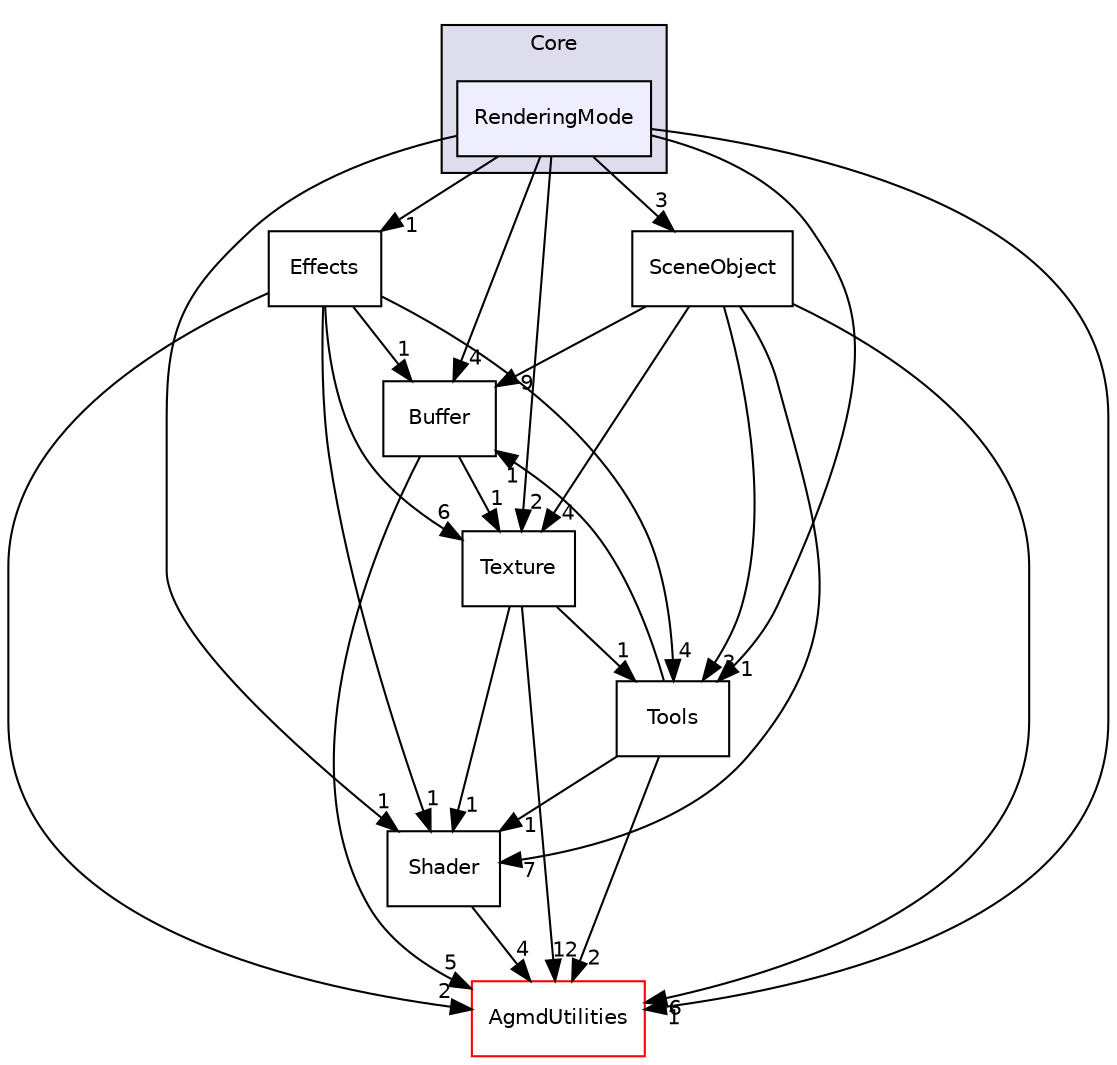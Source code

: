 digraph "src/Agmd3D/Core/RenderingMode" {
  compound=true
  node [ fontsize="10", fontname="Helvetica"];
  edge [ labelfontsize="10", labelfontname="Helvetica"];
  subgraph clusterdir_b3e9ade9c04b4b48621f7755b7dfe0ba {
    graph [ bgcolor="#ddddee", pencolor="black", label="Core" fontname="Helvetica", fontsize="10", URL="dir_b3e9ade9c04b4b48621f7755b7dfe0ba.html"]
  dir_d2cbebda31794872d2f9258e55d8092d [shape=box, label="RenderingMode", style="filled", fillcolor="#eeeeff", pencolor="black", URL="dir_d2cbebda31794872d2f9258e55d8092d.html"];
  }
  dir_80ecb26c22e3b4686954a80c7d4a6114 [shape=box label="Shader" URL="dir_80ecb26c22e3b4686954a80c7d4a6114.html"];
  dir_000cfdc44c01edba0ab339a542678d03 [shape=box label="Buffer" URL="dir_000cfdc44c01edba0ab339a542678d03.html"];
  dir_208e29b3766f8ea5d0eb3d297d0f7b1a [shape=box label="Effects" URL="dir_208e29b3766f8ea5d0eb3d297d0f7b1a.html"];
  dir_cca31f67a602b23ef1baf6834595729f [shape=box label="SceneObject" URL="dir_cca31f67a602b23ef1baf6834595729f.html"];
  dir_c11272a1c791afc0e19bc74f6f6797fb [shape=box label="AgmdUtilities" fillcolor="white" style="filled" color="red" URL="dir_c11272a1c791afc0e19bc74f6f6797fb.html"];
  dir_7a753a22e7bf4916eb9b8abecd6ffc90 [shape=box label="Tools" URL="dir_7a753a22e7bf4916eb9b8abecd6ffc90.html"];
  dir_eb6b5f21eb591a506f00736d10485246 [shape=box label="Texture" URL="dir_eb6b5f21eb591a506f00736d10485246.html"];
  dir_80ecb26c22e3b4686954a80c7d4a6114->dir_c11272a1c791afc0e19bc74f6f6797fb [headlabel="4", labeldistance=1.5 headhref="dir_000016_000034.html"];
  dir_000cfdc44c01edba0ab339a542678d03->dir_c11272a1c791afc0e19bc74f6f6797fb [headlabel="5", labeldistance=1.5 headhref="dir_000008_000034.html"];
  dir_000cfdc44c01edba0ab339a542678d03->dir_eb6b5f21eb591a506f00736d10485246 [headlabel="1", labeldistance=1.5 headhref="dir_000008_000017.html"];
  dir_208e29b3766f8ea5d0eb3d297d0f7b1a->dir_80ecb26c22e3b4686954a80c7d4a6114 [headlabel="1", labeldistance=1.5 headhref="dir_000010_000016.html"];
  dir_208e29b3766f8ea5d0eb3d297d0f7b1a->dir_000cfdc44c01edba0ab339a542678d03 [headlabel="1", labeldistance=1.5 headhref="dir_000010_000008.html"];
  dir_208e29b3766f8ea5d0eb3d297d0f7b1a->dir_c11272a1c791afc0e19bc74f6f6797fb [headlabel="2", labeldistance=1.5 headhref="dir_000010_000034.html"];
  dir_208e29b3766f8ea5d0eb3d297d0f7b1a->dir_7a753a22e7bf4916eb9b8abecd6ffc90 [headlabel="4", labeldistance=1.5 headhref="dir_000010_000018.html"];
  dir_208e29b3766f8ea5d0eb3d297d0f7b1a->dir_eb6b5f21eb591a506f00736d10485246 [headlabel="6", labeldistance=1.5 headhref="dir_000010_000017.html"];
  dir_cca31f67a602b23ef1baf6834595729f->dir_80ecb26c22e3b4686954a80c7d4a6114 [headlabel="7", labeldistance=1.5 headhref="dir_000015_000016.html"];
  dir_cca31f67a602b23ef1baf6834595729f->dir_000cfdc44c01edba0ab339a542678d03 [headlabel="9", labeldistance=1.5 headhref="dir_000015_000008.html"];
  dir_cca31f67a602b23ef1baf6834595729f->dir_c11272a1c791afc0e19bc74f6f6797fb [headlabel="6", labeldistance=1.5 headhref="dir_000015_000034.html"];
  dir_cca31f67a602b23ef1baf6834595729f->dir_7a753a22e7bf4916eb9b8abecd6ffc90 [headlabel="3", labeldistance=1.5 headhref="dir_000015_000018.html"];
  dir_cca31f67a602b23ef1baf6834595729f->dir_eb6b5f21eb591a506f00736d10485246 [headlabel="4", labeldistance=1.5 headhref="dir_000015_000017.html"];
  dir_d2cbebda31794872d2f9258e55d8092d->dir_80ecb26c22e3b4686954a80c7d4a6114 [headlabel="1", labeldistance=1.5 headhref="dir_000012_000016.html"];
  dir_d2cbebda31794872d2f9258e55d8092d->dir_000cfdc44c01edba0ab339a542678d03 [headlabel="4", labeldistance=1.5 headhref="dir_000012_000008.html"];
  dir_d2cbebda31794872d2f9258e55d8092d->dir_208e29b3766f8ea5d0eb3d297d0f7b1a [headlabel="1", labeldistance=1.5 headhref="dir_000012_000010.html"];
  dir_d2cbebda31794872d2f9258e55d8092d->dir_cca31f67a602b23ef1baf6834595729f [headlabel="3", labeldistance=1.5 headhref="dir_000012_000015.html"];
  dir_d2cbebda31794872d2f9258e55d8092d->dir_c11272a1c791afc0e19bc74f6f6797fb [headlabel="1", labeldistance=1.5 headhref="dir_000012_000034.html"];
  dir_d2cbebda31794872d2f9258e55d8092d->dir_7a753a22e7bf4916eb9b8abecd6ffc90 [headlabel="1", labeldistance=1.5 headhref="dir_000012_000018.html"];
  dir_d2cbebda31794872d2f9258e55d8092d->dir_eb6b5f21eb591a506f00736d10485246 [headlabel="2", labeldistance=1.5 headhref="dir_000012_000017.html"];
  dir_7a753a22e7bf4916eb9b8abecd6ffc90->dir_80ecb26c22e3b4686954a80c7d4a6114 [headlabel="1", labeldistance=1.5 headhref="dir_000018_000016.html"];
  dir_7a753a22e7bf4916eb9b8abecd6ffc90->dir_000cfdc44c01edba0ab339a542678d03 [headlabel="1", labeldistance=1.5 headhref="dir_000018_000008.html"];
  dir_7a753a22e7bf4916eb9b8abecd6ffc90->dir_c11272a1c791afc0e19bc74f6f6797fb [headlabel="2", labeldistance=1.5 headhref="dir_000018_000034.html"];
  dir_eb6b5f21eb591a506f00736d10485246->dir_80ecb26c22e3b4686954a80c7d4a6114 [headlabel="1", labeldistance=1.5 headhref="dir_000017_000016.html"];
  dir_eb6b5f21eb591a506f00736d10485246->dir_c11272a1c791afc0e19bc74f6f6797fb [headlabel="12", labeldistance=1.5 headhref="dir_000017_000034.html"];
  dir_eb6b5f21eb591a506f00736d10485246->dir_7a753a22e7bf4916eb9b8abecd6ffc90 [headlabel="1", labeldistance=1.5 headhref="dir_000017_000018.html"];
}
